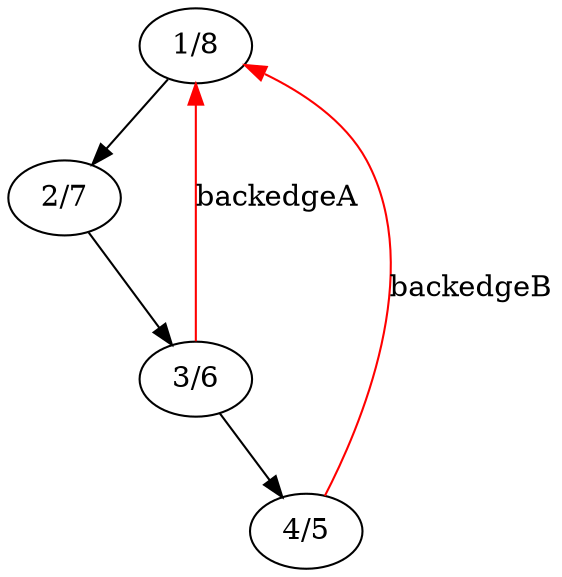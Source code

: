 digraph {
  "1/8"; /* root node */
  "1/8" -> "2/7";
  "2/7" -> "3/6";
  "3/6" -> "4/5";
  edge [label=backedgeA,color=red];
  "3/6" -> "1/8";
  edge [label=backedgeB,color=red];
  "4/5" -> "1/8";
}
